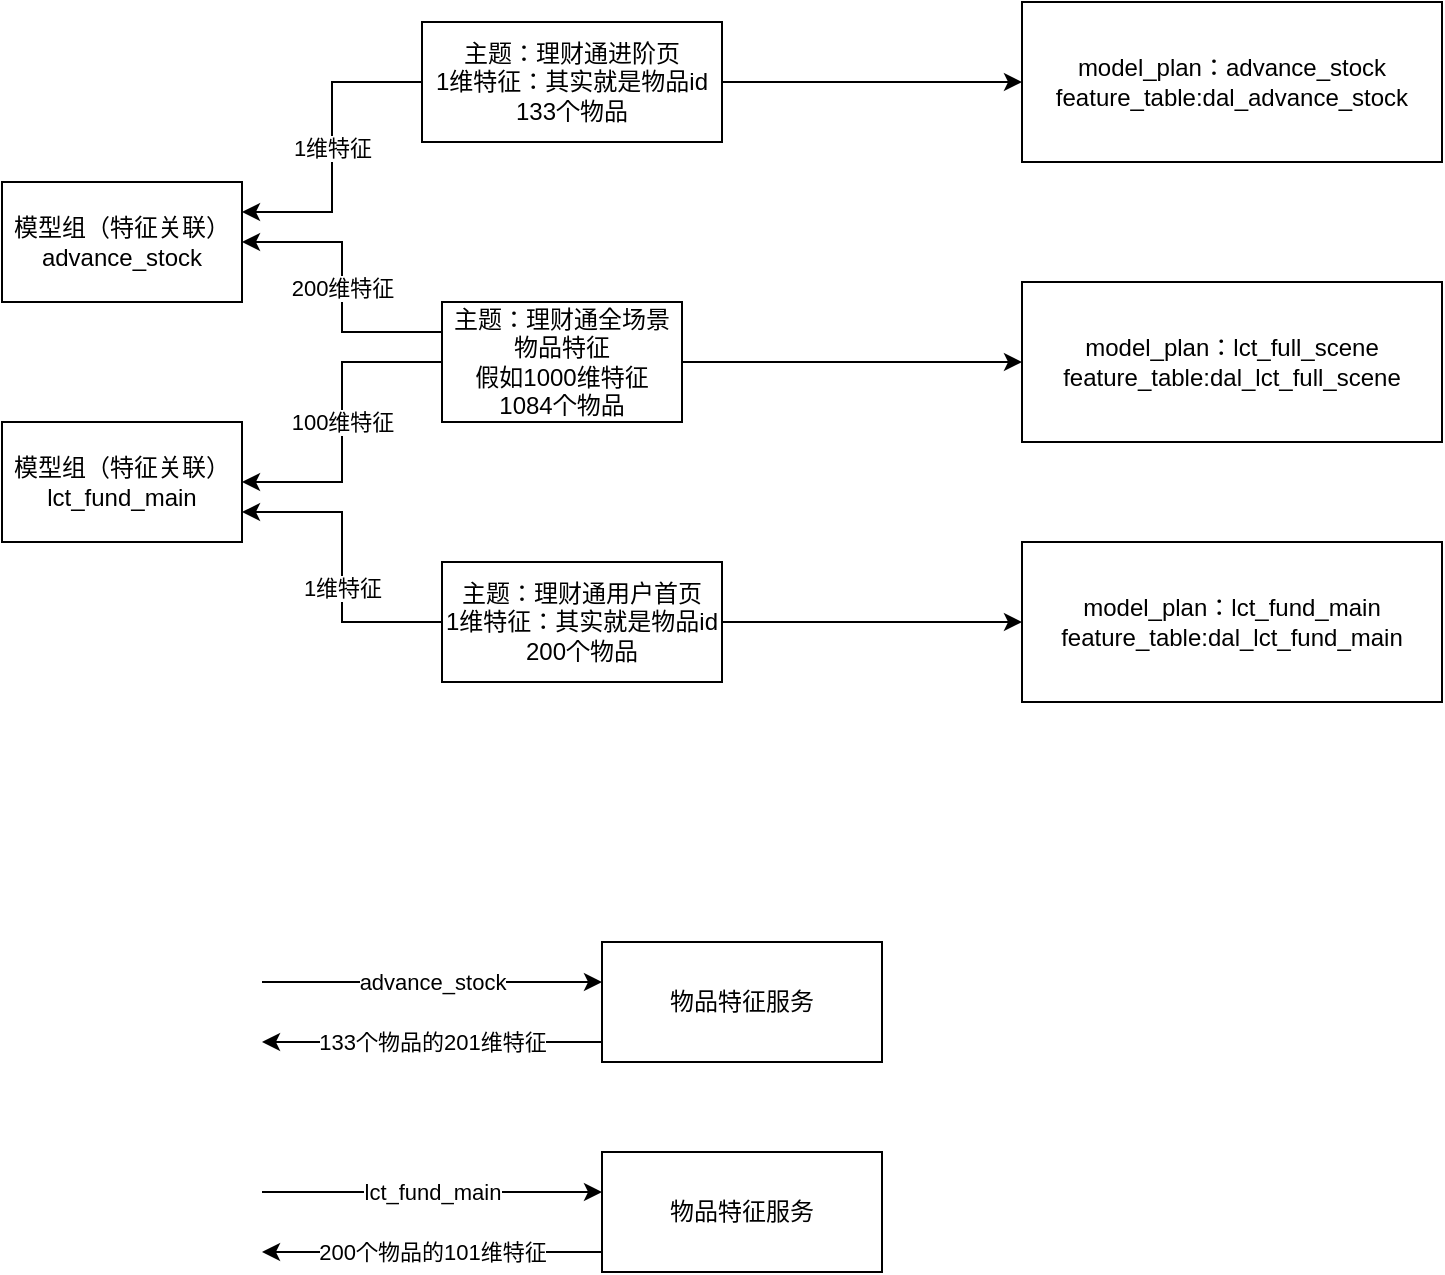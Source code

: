 <mxfile version="17.2.4" type="github">
  <diagram id="7onSPuC8ENT-nHdY6P8_" name="Page-1">
    <mxGraphModel dx="1422" dy="762" grid="1" gridSize="10" guides="1" tooltips="1" connect="1" arrows="1" fold="1" page="1" pageScale="1" pageWidth="827" pageHeight="1169" math="0" shadow="0">
      <root>
        <mxCell id="0" />
        <mxCell id="1" parent="0" />
        <mxCell id="h3GgDZLWni8uG-t9xLVF-4" style="edgeStyle=orthogonalEdgeStyle;rounded=0;orthogonalLoop=1;jettySize=auto;html=1;exitX=1;exitY=0.5;exitDx=0;exitDy=0;" edge="1" parent="1" source="h3GgDZLWni8uG-t9xLVF-1" target="h3GgDZLWni8uG-t9xLVF-2">
          <mxGeometry relative="1" as="geometry" />
        </mxCell>
        <mxCell id="h3GgDZLWni8uG-t9xLVF-9" value="100维特征" style="edgeStyle=orthogonalEdgeStyle;rounded=0;orthogonalLoop=1;jettySize=auto;html=1;exitX=0;exitY=0.5;exitDx=0;exitDy=0;entryX=1;entryY=0.5;entryDx=0;entryDy=0;" edge="1" parent="1" source="h3GgDZLWni8uG-t9xLVF-1" target="h3GgDZLWni8uG-t9xLVF-8">
          <mxGeometry relative="1" as="geometry" />
        </mxCell>
        <mxCell id="h3GgDZLWni8uG-t9xLVF-17" value="200维特征" style="edgeStyle=orthogonalEdgeStyle;rounded=0;orthogonalLoop=1;jettySize=auto;html=1;exitX=0;exitY=0.25;exitDx=0;exitDy=0;entryX=1;entryY=0.5;entryDx=0;entryDy=0;" edge="1" parent="1" source="h3GgDZLWni8uG-t9xLVF-1" target="h3GgDZLWni8uG-t9xLVF-14">
          <mxGeometry relative="1" as="geometry" />
        </mxCell>
        <mxCell id="h3GgDZLWni8uG-t9xLVF-1" value="主题：理财通全场景物品特征&lt;br&gt;假如1000维特征&lt;br&gt;1084个物品" style="rounded=0;whiteSpace=wrap;html=1;" vertex="1" parent="1">
          <mxGeometry x="260" y="160" width="120" height="60" as="geometry" />
        </mxCell>
        <mxCell id="h3GgDZLWni8uG-t9xLVF-2" value="model_plan：lct_full_scene&lt;br&gt;feature_table:dal_lct_full_scene" style="rounded=0;whiteSpace=wrap;html=1;" vertex="1" parent="1">
          <mxGeometry x="550" y="150" width="210" height="80" as="geometry" />
        </mxCell>
        <mxCell id="h3GgDZLWni8uG-t9xLVF-7" style="edgeStyle=orthogonalEdgeStyle;rounded=0;orthogonalLoop=1;jettySize=auto;html=1;exitX=1;exitY=0.5;exitDx=0;exitDy=0;" edge="1" parent="1" source="h3GgDZLWni8uG-t9xLVF-5" target="h3GgDZLWni8uG-t9xLVF-6">
          <mxGeometry relative="1" as="geometry" />
        </mxCell>
        <mxCell id="h3GgDZLWni8uG-t9xLVF-10" style="edgeStyle=orthogonalEdgeStyle;rounded=0;orthogonalLoop=1;jettySize=auto;html=1;exitX=0;exitY=0.5;exitDx=0;exitDy=0;entryX=1;entryY=0.75;entryDx=0;entryDy=0;" edge="1" parent="1" source="h3GgDZLWni8uG-t9xLVF-5" target="h3GgDZLWni8uG-t9xLVF-8">
          <mxGeometry relative="1" as="geometry" />
        </mxCell>
        <mxCell id="h3GgDZLWni8uG-t9xLVF-13" value="1维特征" style="edgeLabel;html=1;align=center;verticalAlign=middle;resizable=0;points=[];" vertex="1" connectable="0" parent="h3GgDZLWni8uG-t9xLVF-10">
          <mxGeometry x="-0.136" relative="1" as="geometry">
            <mxPoint as="offset" />
          </mxGeometry>
        </mxCell>
        <mxCell id="h3GgDZLWni8uG-t9xLVF-5" value="主题：理财通用户首页&lt;br&gt;1维特征：其实就是物品id&lt;br&gt;200个物品" style="rounded=0;whiteSpace=wrap;html=1;" vertex="1" parent="1">
          <mxGeometry x="260" y="290" width="140" height="60" as="geometry" />
        </mxCell>
        <mxCell id="h3GgDZLWni8uG-t9xLVF-6" value="model_plan：lct_fund_main&lt;br&gt;feature_table:dal_lct_fund_main" style="rounded=0;whiteSpace=wrap;html=1;" vertex="1" parent="1">
          <mxGeometry x="550" y="280" width="210" height="80" as="geometry" />
        </mxCell>
        <mxCell id="h3GgDZLWni8uG-t9xLVF-8" value="模型组（特征关联）&lt;br&gt;lct_fund_main" style="rounded=0;whiteSpace=wrap;html=1;" vertex="1" parent="1">
          <mxGeometry x="40" y="220" width="120" height="60" as="geometry" />
        </mxCell>
        <mxCell id="h3GgDZLWni8uG-t9xLVF-14" value="模型组（特征关联）&lt;br&gt;advance_stock" style="rounded=0;whiteSpace=wrap;html=1;" vertex="1" parent="1">
          <mxGeometry x="40" y="100" width="120" height="60" as="geometry" />
        </mxCell>
        <mxCell id="h3GgDZLWni8uG-t9xLVF-16" value="1维特征" style="edgeStyle=orthogonalEdgeStyle;rounded=0;orthogonalLoop=1;jettySize=auto;html=1;exitX=0;exitY=0.5;exitDx=0;exitDy=0;entryX=1;entryY=0.25;entryDx=0;entryDy=0;" edge="1" parent="1" source="h3GgDZLWni8uG-t9xLVF-15" target="h3GgDZLWni8uG-t9xLVF-14">
          <mxGeometry relative="1" as="geometry" />
        </mxCell>
        <mxCell id="h3GgDZLWni8uG-t9xLVF-19" style="edgeStyle=orthogonalEdgeStyle;rounded=0;orthogonalLoop=1;jettySize=auto;html=1;exitX=1;exitY=0.5;exitDx=0;exitDy=0;entryX=0;entryY=0.5;entryDx=0;entryDy=0;" edge="1" parent="1" source="h3GgDZLWni8uG-t9xLVF-15" target="h3GgDZLWni8uG-t9xLVF-18">
          <mxGeometry relative="1" as="geometry" />
        </mxCell>
        <mxCell id="h3GgDZLWni8uG-t9xLVF-15" value="主题：理财通进阶页&lt;br&gt;1维特征：其实就是物品id&lt;br&gt;133个物品" style="rounded=0;whiteSpace=wrap;html=1;" vertex="1" parent="1">
          <mxGeometry x="250" y="20" width="150" height="60" as="geometry" />
        </mxCell>
        <mxCell id="h3GgDZLWni8uG-t9xLVF-18" value="model_plan：advance_stock&lt;br&gt;feature_table:dal_advance_stock" style="rounded=0;whiteSpace=wrap;html=1;" vertex="1" parent="1">
          <mxGeometry x="550" y="10" width="210" height="80" as="geometry" />
        </mxCell>
        <mxCell id="h3GgDZLWni8uG-t9xLVF-20" value="物品特征服务" style="rounded=0;whiteSpace=wrap;html=1;" vertex="1" parent="1">
          <mxGeometry x="340" y="480" width="140" height="60" as="geometry" />
        </mxCell>
        <mxCell id="h3GgDZLWni8uG-t9xLVF-22" value="advance_stock" style="edgeStyle=orthogonalEdgeStyle;rounded=0;orthogonalLoop=1;jettySize=auto;html=1;exitX=1;exitY=0.5;exitDx=0;exitDy=0;" edge="1" parent="1">
          <mxGeometry relative="1" as="geometry">
            <mxPoint x="170" y="500" as="sourcePoint" />
            <mxPoint x="340" y="500" as="targetPoint" />
          </mxGeometry>
        </mxCell>
        <mxCell id="h3GgDZLWni8uG-t9xLVF-24" value="133个物品的201维特征" style="edgeStyle=orthogonalEdgeStyle;rounded=0;orthogonalLoop=1;jettySize=auto;html=1;exitX=0;exitY=0.5;exitDx=0;exitDy=0;" edge="1" parent="1">
          <mxGeometry relative="1" as="geometry">
            <mxPoint x="340" y="530" as="sourcePoint" />
            <mxPoint x="170" y="530" as="targetPoint" />
          </mxGeometry>
        </mxCell>
        <mxCell id="h3GgDZLWni8uG-t9xLVF-25" value="物品特征服务" style="rounded=0;whiteSpace=wrap;html=1;" vertex="1" parent="1">
          <mxGeometry x="340" y="585" width="140" height="60" as="geometry" />
        </mxCell>
        <mxCell id="h3GgDZLWni8uG-t9xLVF-26" value="lct_fund_main" style="edgeStyle=orthogonalEdgeStyle;rounded=0;orthogonalLoop=1;jettySize=auto;html=1;exitX=1;exitY=0.5;exitDx=0;exitDy=0;" edge="1" parent="1">
          <mxGeometry relative="1" as="geometry">
            <mxPoint x="170" y="605" as="sourcePoint" />
            <mxPoint x="340" y="605" as="targetPoint" />
          </mxGeometry>
        </mxCell>
        <mxCell id="h3GgDZLWni8uG-t9xLVF-27" value="200个物品的101维特征" style="edgeStyle=orthogonalEdgeStyle;rounded=0;orthogonalLoop=1;jettySize=auto;html=1;exitX=0;exitY=0.5;exitDx=0;exitDy=0;" edge="1" parent="1">
          <mxGeometry relative="1" as="geometry">
            <mxPoint x="340" y="635" as="sourcePoint" />
            <mxPoint x="170" y="635" as="targetPoint" />
          </mxGeometry>
        </mxCell>
      </root>
    </mxGraphModel>
  </diagram>
</mxfile>
